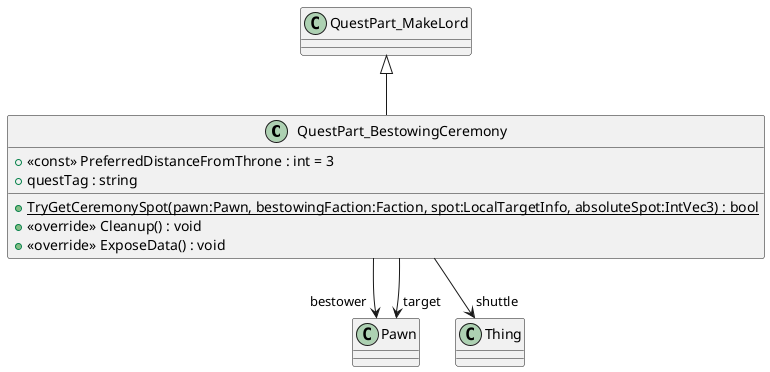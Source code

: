 @startuml
class QuestPart_BestowingCeremony {
    + <<const>> PreferredDistanceFromThrone : int = 3
    + questTag : string
    + {static} TryGetCeremonySpot(pawn:Pawn, bestowingFaction:Faction, spot:LocalTargetInfo, absoluteSpot:IntVec3) : bool
    + <<override>> Cleanup() : void
    + <<override>> ExposeData() : void
}
QuestPart_MakeLord <|-- QuestPart_BestowingCeremony
QuestPart_BestowingCeremony --> "bestower" Pawn
QuestPart_BestowingCeremony --> "target" Pawn
QuestPart_BestowingCeremony --> "shuttle" Thing
@enduml
